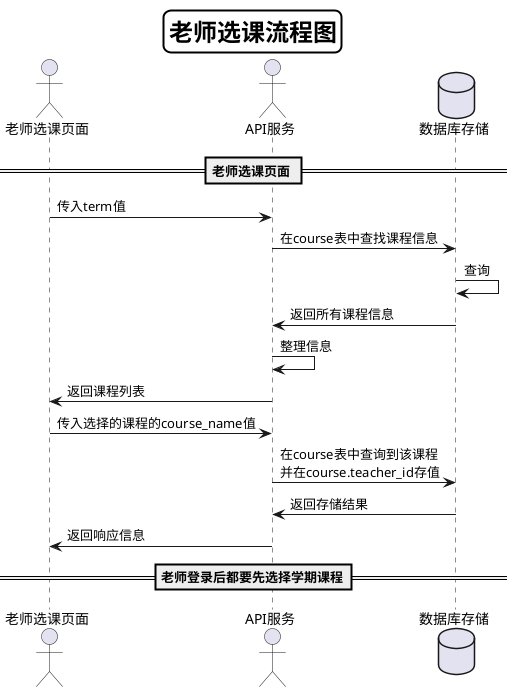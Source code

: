 @startuml
skinparam titleBorderRoundCorner 15
skinparam titleBorderThickness 2
skinparam titleBorderColor #Black
skinparam titleFontSize 24
Title 老师选课流程图


actor 老师选课页面
actor API服务
database 数据库存储

== 老师选课页面 ==
老师选课页面->API服务:传入term值
API服务->数据库存储:在course表中查找课程信息
数据库存储->数据库存储:查询
数据库存储->API服务:返回所有课程信息
API服务->API服务:整理信息
API服务->老师选课页面:返回课程列表
老师选课页面->API服务:传入选择的课程的course_name值
API服务->数据库存储:在course表中查询到该课程\n并在course.teacher_id存值
数据库存储->API服务:返回存储结果
API服务->老师选课页面:返回响应信息
== 老师登录后都要先选择学期课程==

@enduml